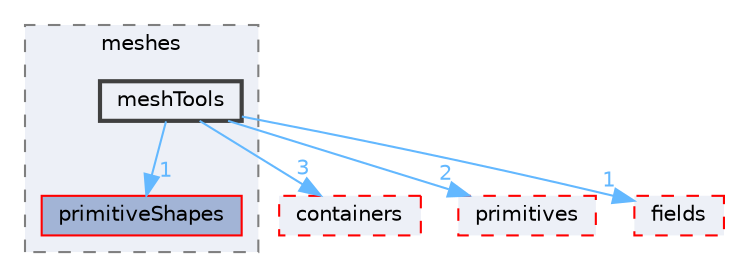 digraph "src/OpenFOAM/meshes/meshTools"
{
 // LATEX_PDF_SIZE
  bgcolor="transparent";
  edge [fontname=Helvetica,fontsize=10,labelfontname=Helvetica,labelfontsize=10];
  node [fontname=Helvetica,fontsize=10,shape=box,height=0.2,width=0.4];
  compound=true
  subgraph clusterdir_aa2423979fb45fc41c393a5db370ab21 {
    graph [ bgcolor="#edf0f7", pencolor="grey50", label="meshes", fontname=Helvetica,fontsize=10 style="filled,dashed", URL="dir_aa2423979fb45fc41c393a5db370ab21.html",tooltip=""]
  dir_a36ac568b20b0ed2190ed53a491bc296 [label="primitiveShapes", fillcolor="#a2b4d6", color="red", style="filled", URL="dir_a36ac568b20b0ed2190ed53a491bc296.html",tooltip=""];
  dir_fa020d1bff9bcecc84fa7b07f71b0284 [label="meshTools", fillcolor="#edf0f7", color="grey25", style="filled,bold", URL="dir_fa020d1bff9bcecc84fa7b07f71b0284.html",tooltip=""];
  }
  dir_19d0872053bde092be81d7fe3f56cbf7 [label="containers", fillcolor="#edf0f7", color="red", style="filled,dashed", URL="dir_19d0872053bde092be81d7fe3f56cbf7.html",tooltip=""];
  dir_3e50f45338116b169052b428016851aa [label="primitives", fillcolor="#edf0f7", color="red", style="filled,dashed", URL="dir_3e50f45338116b169052b428016851aa.html",tooltip=""];
  dir_962442b8f989d5529fab5e0f0e4ffb74 [label="fields", fillcolor="#edf0f7", color="red", style="filled,dashed", URL="dir_962442b8f989d5529fab5e0f0e4ffb74.html",tooltip=""];
  dir_fa020d1bff9bcecc84fa7b07f71b0284->dir_19d0872053bde092be81d7fe3f56cbf7 [headlabel="3", labeldistance=1.5 headhref="dir_002384_000669.html" href="dir_002384_000669.html" color="steelblue1" fontcolor="steelblue1"];
  dir_fa020d1bff9bcecc84fa7b07f71b0284->dir_3e50f45338116b169052b428016851aa [headlabel="2", labeldistance=1.5 headhref="dir_002384_003069.html" href="dir_002384_003069.html" color="steelblue1" fontcolor="steelblue1"];
  dir_fa020d1bff9bcecc84fa7b07f71b0284->dir_962442b8f989d5529fab5e0f0e4ffb74 [headlabel="1", labeldistance=1.5 headhref="dir_002384_001335.html" href="dir_002384_001335.html" color="steelblue1" fontcolor="steelblue1"];
  dir_fa020d1bff9bcecc84fa7b07f71b0284->dir_a36ac568b20b0ed2190ed53a491bc296 [headlabel="1", labeldistance=1.5 headhref="dir_002384_003070.html" href="dir_002384_003070.html" color="steelblue1" fontcolor="steelblue1"];
}
